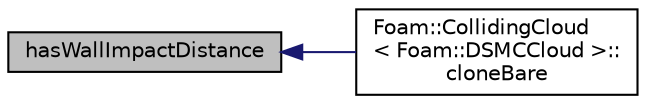 digraph "hasWallImpactDistance"
{
  bgcolor="transparent";
  edge [fontname="Helvetica",fontsize="10",labelfontname="Helvetica",labelfontsize="10"];
  node [fontname="Helvetica",fontsize="10",shape=record];
  rankdir="LR";
  Node1 [label="hasWallImpactDistance",height=0.2,width=0.4,color="black", fillcolor="grey75", style="filled", fontcolor="black"];
  Node1 -> Node2 [dir="back",color="midnightblue",fontsize="10",style="solid",fontname="Helvetica"];
  Node2 [label="Foam::CollidingCloud\l\< Foam::DSMCCloud \>::\lcloneBare",height=0.2,width=0.4,color="black",URL="$a00315.html#aea3a1f8b31395de01b43cb27de2d39eb",tooltip="Construct and return bare clone based on (this) with new name. "];
}
